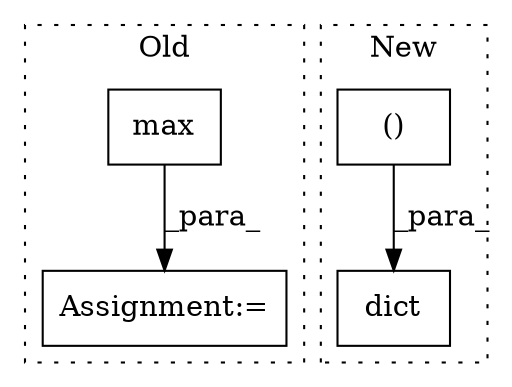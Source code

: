 digraph G {
subgraph cluster0 {
1 [label="max" a="32" s="2677,2813" l="15,-3" shape="box"];
3 [label="Assignment:=" a="7" s="2676" l="1" shape="box"];
label = "Old";
style="dotted";
}
subgraph cluster1 {
2 [label="dict" a="32" s="2657,2690" l="5,1" shape="box"];
4 [label="()" a="106" s="2343" l="42" shape="box"];
label = "New";
style="dotted";
}
1 -> 3 [label="_para_"];
4 -> 2 [label="_para_"];
}